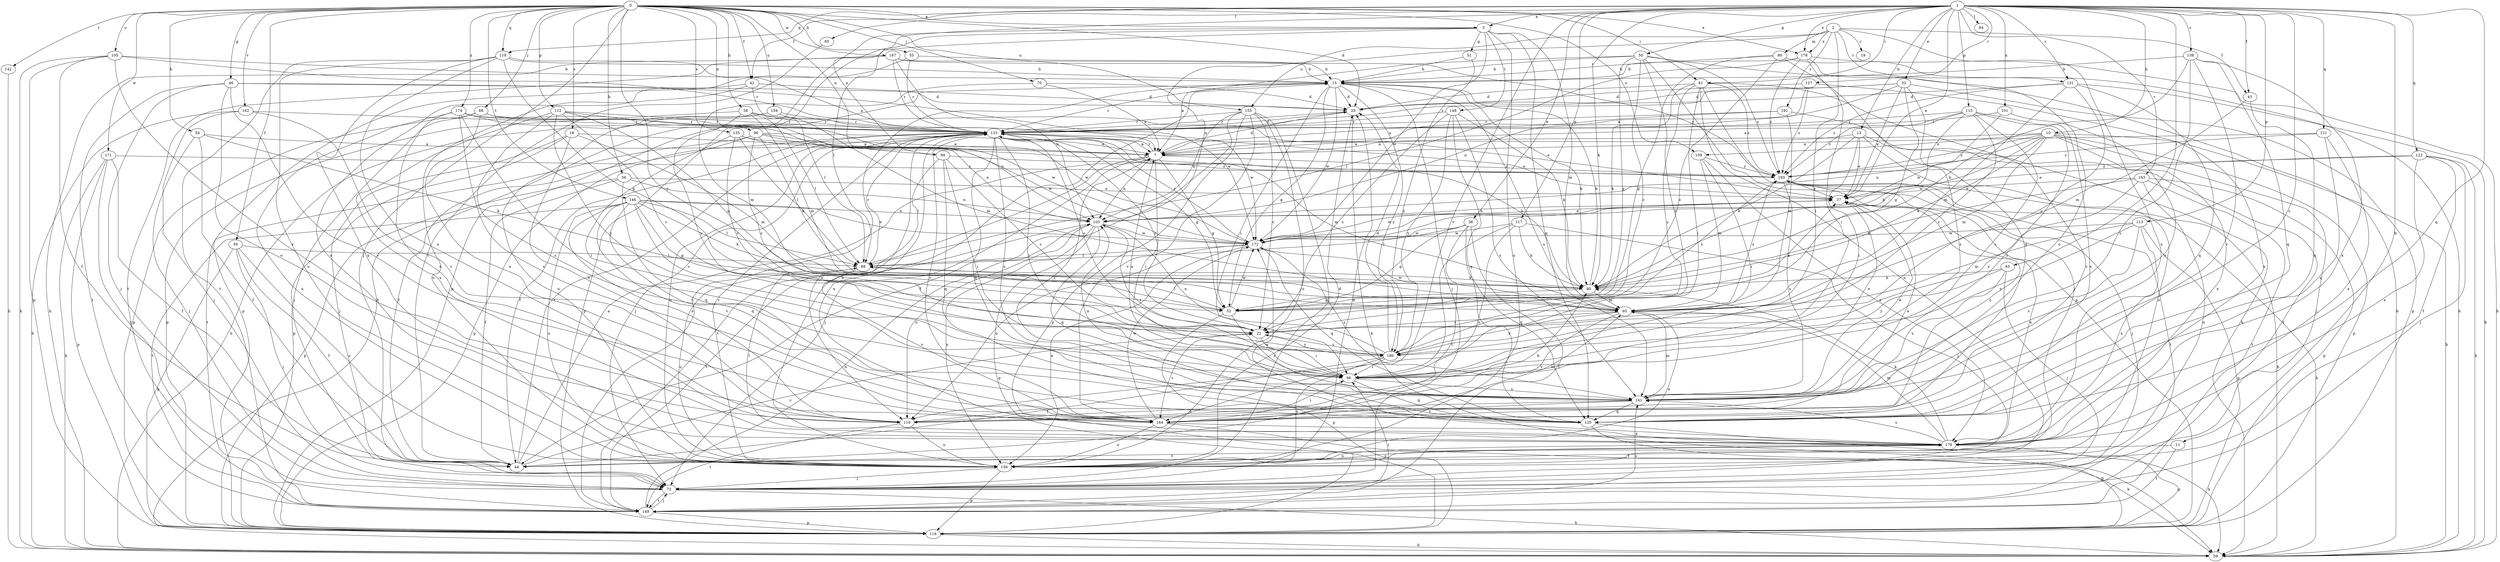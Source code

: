 strict digraph  {
0;
1;
2;
3;
7;
10;
11;
13;
15;
18;
19;
22;
29;
32;
36;
37;
39;
42;
43;
44;
46;
50;
51;
52;
54;
55;
56;
58;
59;
61;
63;
66;
68;
70;
72;
80;
84;
85;
88;
90;
95;
96;
99;
101;
103;
105;
109;
110;
112;
113;
115;
117;
118;
119;
121;
122;
125;
127;
131;
133;
135;
138;
141;
142;
146;
148;
149;
154;
155;
156;
162;
163;
164;
167;
171;
172;
174;
178;
179;
186;
191;
193;
0 -> 3  [label=a];
0 -> 18  [label=c];
0 -> 29  [label=d];
0 -> 39  [label=f];
0 -> 42  [label=f];
0 -> 46  [label=g];
0 -> 54  [label=h];
0 -> 55  [label=h];
0 -> 56  [label=h];
0 -> 58  [label=h];
0 -> 61  [label=i];
0 -> 68  [label=j];
0 -> 70  [label=j];
0 -> 72  [label=j];
0 -> 96  [label=n];
0 -> 99  [label=n];
0 -> 105  [label=o];
0 -> 109  [label=o];
0 -> 112  [label=p];
0 -> 119  [label=q];
0 -> 135  [label=s];
0 -> 142  [label=t];
0 -> 146  [label=t];
0 -> 154  [label=u];
0 -> 155  [label=u];
0 -> 162  [label=v];
0 -> 167  [label=w];
0 -> 171  [label=w];
0 -> 174  [label=x];
0 -> 178  [label=x];
0 -> 186  [label=y];
1 -> 3  [label=a];
1 -> 10  [label=b];
1 -> 11  [label=b];
1 -> 13  [label=b];
1 -> 32  [label=e];
1 -> 36  [label=e];
1 -> 37  [label=e];
1 -> 42  [label=f];
1 -> 43  [label=f];
1 -> 50  [label=g];
1 -> 61  [label=i];
1 -> 63  [label=i];
1 -> 80  [label=k];
1 -> 84  [label=l];
1 -> 85  [label=l];
1 -> 99  [label=n];
1 -> 101  [label=n];
1 -> 113  [label=p];
1 -> 115  [label=p];
1 -> 117  [label=p];
1 -> 119  [label=q];
1 -> 121  [label=q];
1 -> 122  [label=q];
1 -> 125  [label=q];
1 -> 127  [label=r];
1 -> 131  [label=r];
1 -> 138  [label=s];
1 -> 141  [label=s];
1 -> 163  [label=v];
1 -> 164  [label=v];
1 -> 178  [label=x];
2 -> 19  [label=c];
2 -> 43  [label=f];
2 -> 66  [label=i];
2 -> 90  [label=m];
2 -> 103  [label=n];
2 -> 131  [label=r];
2 -> 155  [label=u];
2 -> 178  [label=x];
2 -> 179  [label=x];
2 -> 191  [label=z];
3 -> 51  [label=g];
3 -> 59  [label=h];
3 -> 88  [label=l];
3 -> 95  [label=m];
3 -> 118  [label=p];
3 -> 125  [label=q];
3 -> 148  [label=t];
3 -> 156  [label=u];
3 -> 172  [label=w];
7 -> 29  [label=d];
7 -> 52  [label=g];
7 -> 66  [label=i];
7 -> 72  [label=j];
7 -> 103  [label=n];
7 -> 133  [label=r];
7 -> 141  [label=s];
7 -> 149  [label=t];
7 -> 193  [label=z];
10 -> 7  [label=a];
10 -> 59  [label=h];
10 -> 72  [label=j];
10 -> 80  [label=k];
10 -> 95  [label=m];
10 -> 103  [label=n];
10 -> 109  [label=o];
10 -> 118  [label=p];
10 -> 172  [label=w];
10 -> 179  [label=x];
10 -> 193  [label=z];
11 -> 44  [label=f];
11 -> 149  [label=t];
13 -> 7  [label=a];
13 -> 37  [label=e];
13 -> 66  [label=i];
13 -> 80  [label=k];
13 -> 149  [label=t];
13 -> 156  [label=u];
15 -> 29  [label=d];
15 -> 52  [label=g];
15 -> 66  [label=i];
15 -> 72  [label=j];
15 -> 80  [label=k];
15 -> 118  [label=p];
15 -> 133  [label=r];
15 -> 141  [label=s];
15 -> 149  [label=t];
15 -> 172  [label=w];
15 -> 186  [label=y];
18 -> 7  [label=a];
18 -> 72  [label=j];
18 -> 95  [label=m];
18 -> 110  [label=o];
18 -> 118  [label=p];
22 -> 66  [label=i];
22 -> 133  [label=r];
22 -> 164  [label=v];
22 -> 186  [label=y];
29 -> 59  [label=h];
29 -> 133  [label=r];
32 -> 7  [label=a];
32 -> 29  [label=d];
32 -> 37  [label=e];
32 -> 52  [label=g];
32 -> 118  [label=p];
32 -> 133  [label=r];
32 -> 141  [label=s];
36 -> 44  [label=f];
36 -> 52  [label=g];
36 -> 88  [label=l];
36 -> 125  [label=q];
36 -> 149  [label=t];
36 -> 172  [label=w];
37 -> 59  [label=h];
37 -> 103  [label=n];
37 -> 172  [label=w];
37 -> 179  [label=x];
39 -> 44  [label=f];
39 -> 72  [label=j];
39 -> 88  [label=l];
39 -> 118  [label=p];
39 -> 156  [label=u];
42 -> 29  [label=d];
42 -> 88  [label=l];
42 -> 118  [label=p];
42 -> 156  [label=u];
43 -> 95  [label=m];
43 -> 125  [label=q];
44 -> 7  [label=a];
44 -> 22  [label=c];
44 -> 133  [label=r];
46 -> 29  [label=d];
46 -> 72  [label=j];
46 -> 110  [label=o];
46 -> 149  [label=t];
46 -> 164  [label=v];
46 -> 172  [label=w];
50 -> 7  [label=a];
50 -> 15  [label=b];
50 -> 22  [label=c];
50 -> 52  [label=g];
50 -> 59  [label=h];
50 -> 118  [label=p];
50 -> 186  [label=y];
50 -> 193  [label=z];
51 -> 15  [label=b];
51 -> 186  [label=y];
52 -> 37  [label=e];
52 -> 88  [label=l];
52 -> 118  [label=p];
52 -> 141  [label=s];
52 -> 172  [label=w];
52 -> 193  [label=z];
54 -> 7  [label=a];
54 -> 44  [label=f];
54 -> 72  [label=j];
54 -> 80  [label=k];
55 -> 15  [label=b];
55 -> 133  [label=r];
55 -> 179  [label=x];
56 -> 37  [label=e];
56 -> 44  [label=f];
56 -> 103  [label=n];
56 -> 118  [label=p];
56 -> 125  [label=q];
58 -> 37  [label=e];
58 -> 88  [label=l];
58 -> 95  [label=m];
58 -> 118  [label=p];
58 -> 133  [label=r];
58 -> 186  [label=y];
61 -> 29  [label=d];
61 -> 59  [label=h];
61 -> 66  [label=i];
61 -> 72  [label=j];
61 -> 80  [label=k];
61 -> 156  [label=u];
61 -> 186  [label=y];
61 -> 193  [label=z];
63 -> 72  [label=j];
63 -> 80  [label=k];
63 -> 141  [label=s];
63 -> 186  [label=y];
66 -> 7  [label=a];
66 -> 37  [label=e];
66 -> 125  [label=q];
66 -> 141  [label=s];
68 -> 72  [label=j];
68 -> 110  [label=o];
68 -> 118  [label=p];
68 -> 133  [label=r];
68 -> 172  [label=w];
70 -> 7  [label=a];
70 -> 29  [label=d];
70 -> 95  [label=m];
72 -> 29  [label=d];
72 -> 59  [label=h];
72 -> 149  [label=t];
80 -> 15  [label=b];
80 -> 52  [label=g];
80 -> 95  [label=m];
85 -> 44  [label=f];
88 -> 80  [label=k];
88 -> 133  [label=r];
88 -> 156  [label=u];
88 -> 164  [label=v];
90 -> 15  [label=b];
90 -> 22  [label=c];
90 -> 52  [label=g];
90 -> 59  [label=h];
90 -> 125  [label=q];
95 -> 22  [label=c];
95 -> 156  [label=u];
95 -> 164  [label=v];
95 -> 172  [label=w];
95 -> 186  [label=y];
95 -> 193  [label=z];
96 -> 7  [label=a];
96 -> 22  [label=c];
96 -> 44  [label=f];
96 -> 80  [label=k];
96 -> 149  [label=t];
96 -> 172  [label=w];
96 -> 193  [label=z];
99 -> 22  [label=c];
99 -> 66  [label=i];
99 -> 88  [label=l];
99 -> 125  [label=q];
99 -> 193  [label=z];
101 -> 133  [label=r];
101 -> 141  [label=s];
101 -> 172  [label=w];
103 -> 37  [label=e];
103 -> 66  [label=i];
103 -> 110  [label=o];
103 -> 118  [label=p];
103 -> 125  [label=q];
103 -> 149  [label=t];
103 -> 156  [label=u];
103 -> 172  [label=w];
105 -> 15  [label=b];
105 -> 44  [label=f];
105 -> 59  [label=h];
105 -> 118  [label=p];
105 -> 133  [label=r];
105 -> 164  [label=v];
109 -> 66  [label=i];
109 -> 95  [label=m];
109 -> 179  [label=x];
109 -> 193  [label=z];
110 -> 37  [label=e];
110 -> 80  [label=k];
110 -> 149  [label=t];
110 -> 156  [label=u];
112 -> 22  [label=c];
112 -> 52  [label=g];
112 -> 133  [label=r];
112 -> 141  [label=s];
112 -> 172  [label=w];
112 -> 179  [label=x];
112 -> 186  [label=y];
113 -> 95  [label=m];
113 -> 118  [label=p];
113 -> 141  [label=s];
113 -> 172  [label=w];
113 -> 179  [label=x];
113 -> 186  [label=y];
115 -> 7  [label=a];
115 -> 22  [label=c];
115 -> 66  [label=i];
115 -> 80  [label=k];
115 -> 110  [label=o];
115 -> 133  [label=r];
115 -> 141  [label=s];
115 -> 193  [label=z];
117 -> 66  [label=i];
117 -> 72  [label=j];
117 -> 80  [label=k];
117 -> 110  [label=o];
117 -> 172  [label=w];
118 -> 59  [label=h];
119 -> 7  [label=a];
119 -> 15  [label=b];
119 -> 52  [label=g];
119 -> 110  [label=o];
119 -> 149  [label=t];
119 -> 156  [label=u];
119 -> 179  [label=x];
121 -> 7  [label=a];
121 -> 125  [label=q];
121 -> 179  [label=x];
121 -> 193  [label=z];
122 -> 37  [label=e];
122 -> 44  [label=f];
122 -> 59  [label=h];
122 -> 72  [label=j];
122 -> 179  [label=x];
122 -> 193  [label=z];
125 -> 59  [label=h];
125 -> 118  [label=p];
127 -> 29  [label=d];
127 -> 103  [label=n];
127 -> 179  [label=x];
127 -> 193  [label=z];
131 -> 22  [label=c];
131 -> 29  [label=d];
131 -> 59  [label=h];
131 -> 95  [label=m];
131 -> 125  [label=q];
131 -> 193  [label=z];
133 -> 7  [label=a];
133 -> 22  [label=c];
133 -> 29  [label=d];
133 -> 37  [label=e];
133 -> 44  [label=f];
133 -> 52  [label=g];
133 -> 66  [label=i];
133 -> 72  [label=j];
133 -> 80  [label=k];
133 -> 95  [label=m];
133 -> 110  [label=o];
133 -> 118  [label=p];
133 -> 125  [label=q];
133 -> 141  [label=s];
133 -> 156  [label=u];
133 -> 179  [label=x];
135 -> 7  [label=a];
135 -> 22  [label=c];
135 -> 66  [label=i];
135 -> 88  [label=l];
135 -> 103  [label=n];
138 -> 15  [label=b];
138 -> 80  [label=k];
138 -> 125  [label=q];
138 -> 141  [label=s];
138 -> 164  [label=v];
138 -> 179  [label=x];
141 -> 37  [label=e];
141 -> 95  [label=m];
141 -> 103  [label=n];
141 -> 110  [label=o];
141 -> 125  [label=q];
141 -> 164  [label=v];
142 -> 59  [label=h];
146 -> 22  [label=c];
146 -> 52  [label=g];
146 -> 80  [label=k];
146 -> 88  [label=l];
146 -> 103  [label=n];
146 -> 110  [label=o];
146 -> 125  [label=q];
146 -> 149  [label=t];
146 -> 156  [label=u];
146 -> 164  [label=v];
146 -> 172  [label=w];
148 -> 22  [label=c];
148 -> 80  [label=k];
148 -> 125  [label=q];
148 -> 133  [label=r];
148 -> 141  [label=s];
148 -> 186  [label=y];
149 -> 66  [label=i];
149 -> 72  [label=j];
149 -> 103  [label=n];
149 -> 118  [label=p];
149 -> 141  [label=s];
154 -> 59  [label=h];
154 -> 95  [label=m];
154 -> 133  [label=r];
154 -> 156  [label=u];
155 -> 22  [label=c];
155 -> 44  [label=f];
155 -> 72  [label=j];
155 -> 103  [label=n];
155 -> 118  [label=p];
155 -> 133  [label=r];
155 -> 156  [label=u];
155 -> 164  [label=v];
156 -> 15  [label=b];
156 -> 29  [label=d];
156 -> 72  [label=j];
156 -> 118  [label=p];
156 -> 133  [label=r];
156 -> 179  [label=x];
162 -> 59  [label=h];
162 -> 72  [label=j];
162 -> 133  [label=r];
162 -> 164  [label=v];
163 -> 37  [label=e];
163 -> 80  [label=k];
163 -> 118  [label=p];
163 -> 149  [label=t];
163 -> 156  [label=u];
163 -> 186  [label=y];
164 -> 59  [label=h];
164 -> 66  [label=i];
164 -> 95  [label=m];
164 -> 133  [label=r];
164 -> 156  [label=u];
164 -> 172  [label=w];
164 -> 179  [label=x];
164 -> 193  [label=z];
167 -> 15  [label=b];
167 -> 59  [label=h];
167 -> 103  [label=n];
167 -> 133  [label=r];
167 -> 149  [label=t];
167 -> 193  [label=z];
171 -> 44  [label=f];
171 -> 59  [label=h];
171 -> 72  [label=j];
171 -> 118  [label=p];
171 -> 193  [label=z];
172 -> 88  [label=l];
172 -> 110  [label=o];
172 -> 125  [label=q];
172 -> 133  [label=r];
172 -> 141  [label=s];
172 -> 156  [label=u];
174 -> 66  [label=i];
174 -> 103  [label=n];
174 -> 110  [label=o];
174 -> 133  [label=r];
174 -> 156  [label=u];
174 -> 164  [label=v];
174 -> 172  [label=w];
178 -> 15  [label=b];
178 -> 59  [label=h];
178 -> 66  [label=i];
178 -> 88  [label=l];
178 -> 110  [label=o];
178 -> 193  [label=z];
179 -> 44  [label=f];
179 -> 80  [label=k];
179 -> 88  [label=l];
179 -> 95  [label=m];
179 -> 118  [label=p];
179 -> 141  [label=s];
179 -> 156  [label=u];
179 -> 172  [label=w];
186 -> 22  [label=c];
186 -> 29  [label=d];
186 -> 44  [label=f];
186 -> 66  [label=i];
186 -> 103  [label=n];
186 -> 156  [label=u];
191 -> 7  [label=a];
191 -> 95  [label=m];
191 -> 133  [label=r];
191 -> 164  [label=v];
193 -> 37  [label=e];
193 -> 59  [label=h];
193 -> 72  [label=j];
193 -> 141  [label=s];
193 -> 149  [label=t];
}
